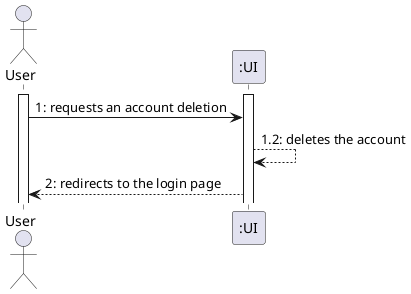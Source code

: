 @startuml
actor "User" as OE

activate OE
activate ":UI"
OE -> ":UI" : 1: requests an account deletion
":UI" --> ":UI" : 1.2: deletes the account
":UI" --> OE : 2: redirects to the login page

@enduml-+